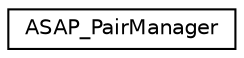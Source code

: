 digraph "Graphical Class Hierarchy"
{
  edge [fontname="Helvetica",fontsize="10",labelfontname="Helvetica",labelfontsize="10"];
  node [fontname="Helvetica",fontsize="10",shape=record];
  rankdir="LR";
  Node1 [label="ASAP_PairManager",height=0.2,width=0.4,color="black", fillcolor="white", style="filled",URL="$class_a_s_a_p___pair_manager.html"];
}
